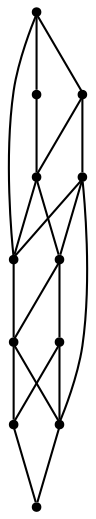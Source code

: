 graph {
  node [shape=point,comment="{\"directed\":false,\"doi\":\"10.4230/LIPIcs.GD.2024.32\",\"figure\":\"6 (2)\"}"]

  v0 [pos="1180.8837673774701,1166.3206324474247"]
  v1 [pos="1180.88376737747,989.5204106622191"]
  v2 [pos="1062.9887377817106,989.5204106622191"]
  v3 [pos="1062.9887377817106,1166.3206324474247"]
  v4 [pos="945.0935650953932,989.5204106622191"]
  v5 [pos="945.0935650953933,1166.3206324474247"]
  v6 [pos="827.1983924090757,989.5204106622191"]
  v7 [pos="827.1983924090757,1166.3206324474247"]
  v8 [pos="709.3032197227581,989.5204106622191"]
  v9 [pos="709.3032197227581,1166.3206324474247"]
  v10 [pos="591.4081106322443,989.5204106622191"]
  v11 [pos="591.4081106322443,1166.3206324474247"]

  v0 -- v1 [id="-1",pos="1180.8837673774701,1166.3206324474247 1180.88376737747,989.5204106622191 1180.88376737747,989.5204106622191 1180.88376737747,989.5204106622191"]
  v11 -- v9 [id="-2",pos="591.4081106322443,1166.3206324474247 709.3032197227581,1166.3206324474247 709.3032197227581,1166.3206324474247 709.3032197227581,1166.3206324474247"]
  v11 -- v6 [id="-3",pos="591.4081106322443,1166.3206324474247 827.1983924090757,989.5204106622191 827.1983924090757,989.5204106622191 827.1983924090757,989.5204106622191"]
  v11 -- v10 [id="-4",pos="591.4081106322443,1166.3206324474247 591.4081106322443,989.5204106622191 591.4081106322443,989.5204106622191 591.4081106322443,989.5204106622191"]
  v10 -- v8 [id="-5",pos="591.4081106322443,989.5204106622191 709.3032197227581,989.5204106622191 709.3032197227581,989.5204106622191 709.3032197227581,989.5204106622191"]
  v9 -- v8 [id="-6",pos="709.3032197227581,1166.3206324474247 709.3032197227581,989.5204106622191 709.3032197227581,989.5204106622191 709.3032197227581,989.5204106622191"]
  v9 -- v7 [id="-7",pos="709.3032197227581,1166.3206324474247 827.1983924090757,1166.3206324474247 827.1983924090757,1166.3206324474247 827.1983924090757,1166.3206324474247"]
  v8 -- v5 [id="-8",pos="709.3032197227581,989.5204106622191 945.0935650953933,1166.3206324474247 945.0935650953933,1166.3206324474247 945.0935650953933,1166.3206324474247"]
  v8 -- v6 [id="-9",pos="709.3032197227581,989.5204106622191 827.1983924090757,989.5204106622191 827.1983924090757,989.5204106622191 827.1983924090757,989.5204106622191"]
  v7 -- v5 [id="-10",pos="827.1983924090757,1166.3206324474247 945.0935650953933,1166.3206324474247 945.0935650953933,1166.3206324474247 945.0935650953933,1166.3206324474247"]
  v7 -- v6 [id="-11",pos="827.1983924090757,1166.3206324474247 827.1983924090757,989.5204106622191 827.1983924090757,989.5204106622191 827.1983924090757,989.5204106622191"]
  v7 -- v2 [id="-12",pos="827.1983924090757,1166.3206324474247 1062.9887377817106,989.5204106622191 1062.9887377817106,989.5204106622191 1062.9887377817106,989.5204106622191"]
  v6 -- v4 [id="-13",pos="827.1983924090757,989.5204106622191 945.0935650953932,989.5204106622191 945.0935650953932,989.5204106622191 945.0935650953932,989.5204106622191"]
  v5 -- v3 [id="-14",pos="945.0935650953933,1166.3206324474247 1062.9887377817106,1166.3206324474247 1062.9887377817106,1166.3206324474247 1062.9887377817106,1166.3206324474247"]
  v5 -- v4 [id="-15",pos="945.0935650953933,1166.3206324474247 945.0935650953932,989.5204106622191 945.0935650953932,989.5204106622191 945.0935650953932,989.5204106622191"]
  v4 -- v0 [id="-16",pos="945.0935650953932,989.5204106622191 1180.8837673774701,1166.3206324474247 1180.8837673774701,1166.3206324474247 1180.8837673774701,1166.3206324474247"]
  v4 -- v2 [id="-17",pos="945.0935650953932,989.5204106622191 1062.9887377817106,989.5204106622191 1062.9887377817106,989.5204106622191 1062.9887377817106,989.5204106622191"]
  v3 -- v0 [id="-18",pos="1062.9887377817106,1166.3206324474247 1180.8837673774701,1166.3206324474247 1180.8837673774701,1166.3206324474247 1180.8837673774701,1166.3206324474247"]
  v3 -- v2 [id="-19",pos="1062.9887377817106,1166.3206324474247 1062.9887377817106,989.5204106622191 1062.9887377817106,989.5204106622191 1062.9887377817106,989.5204106622191"]
  v2 -- v1 [id="-20",pos="1062.9887377817106,989.5204106622191 1180.88376737747,989.5204106622191 1180.88376737747,989.5204106622191 1180.88376737747,989.5204106622191"]
}